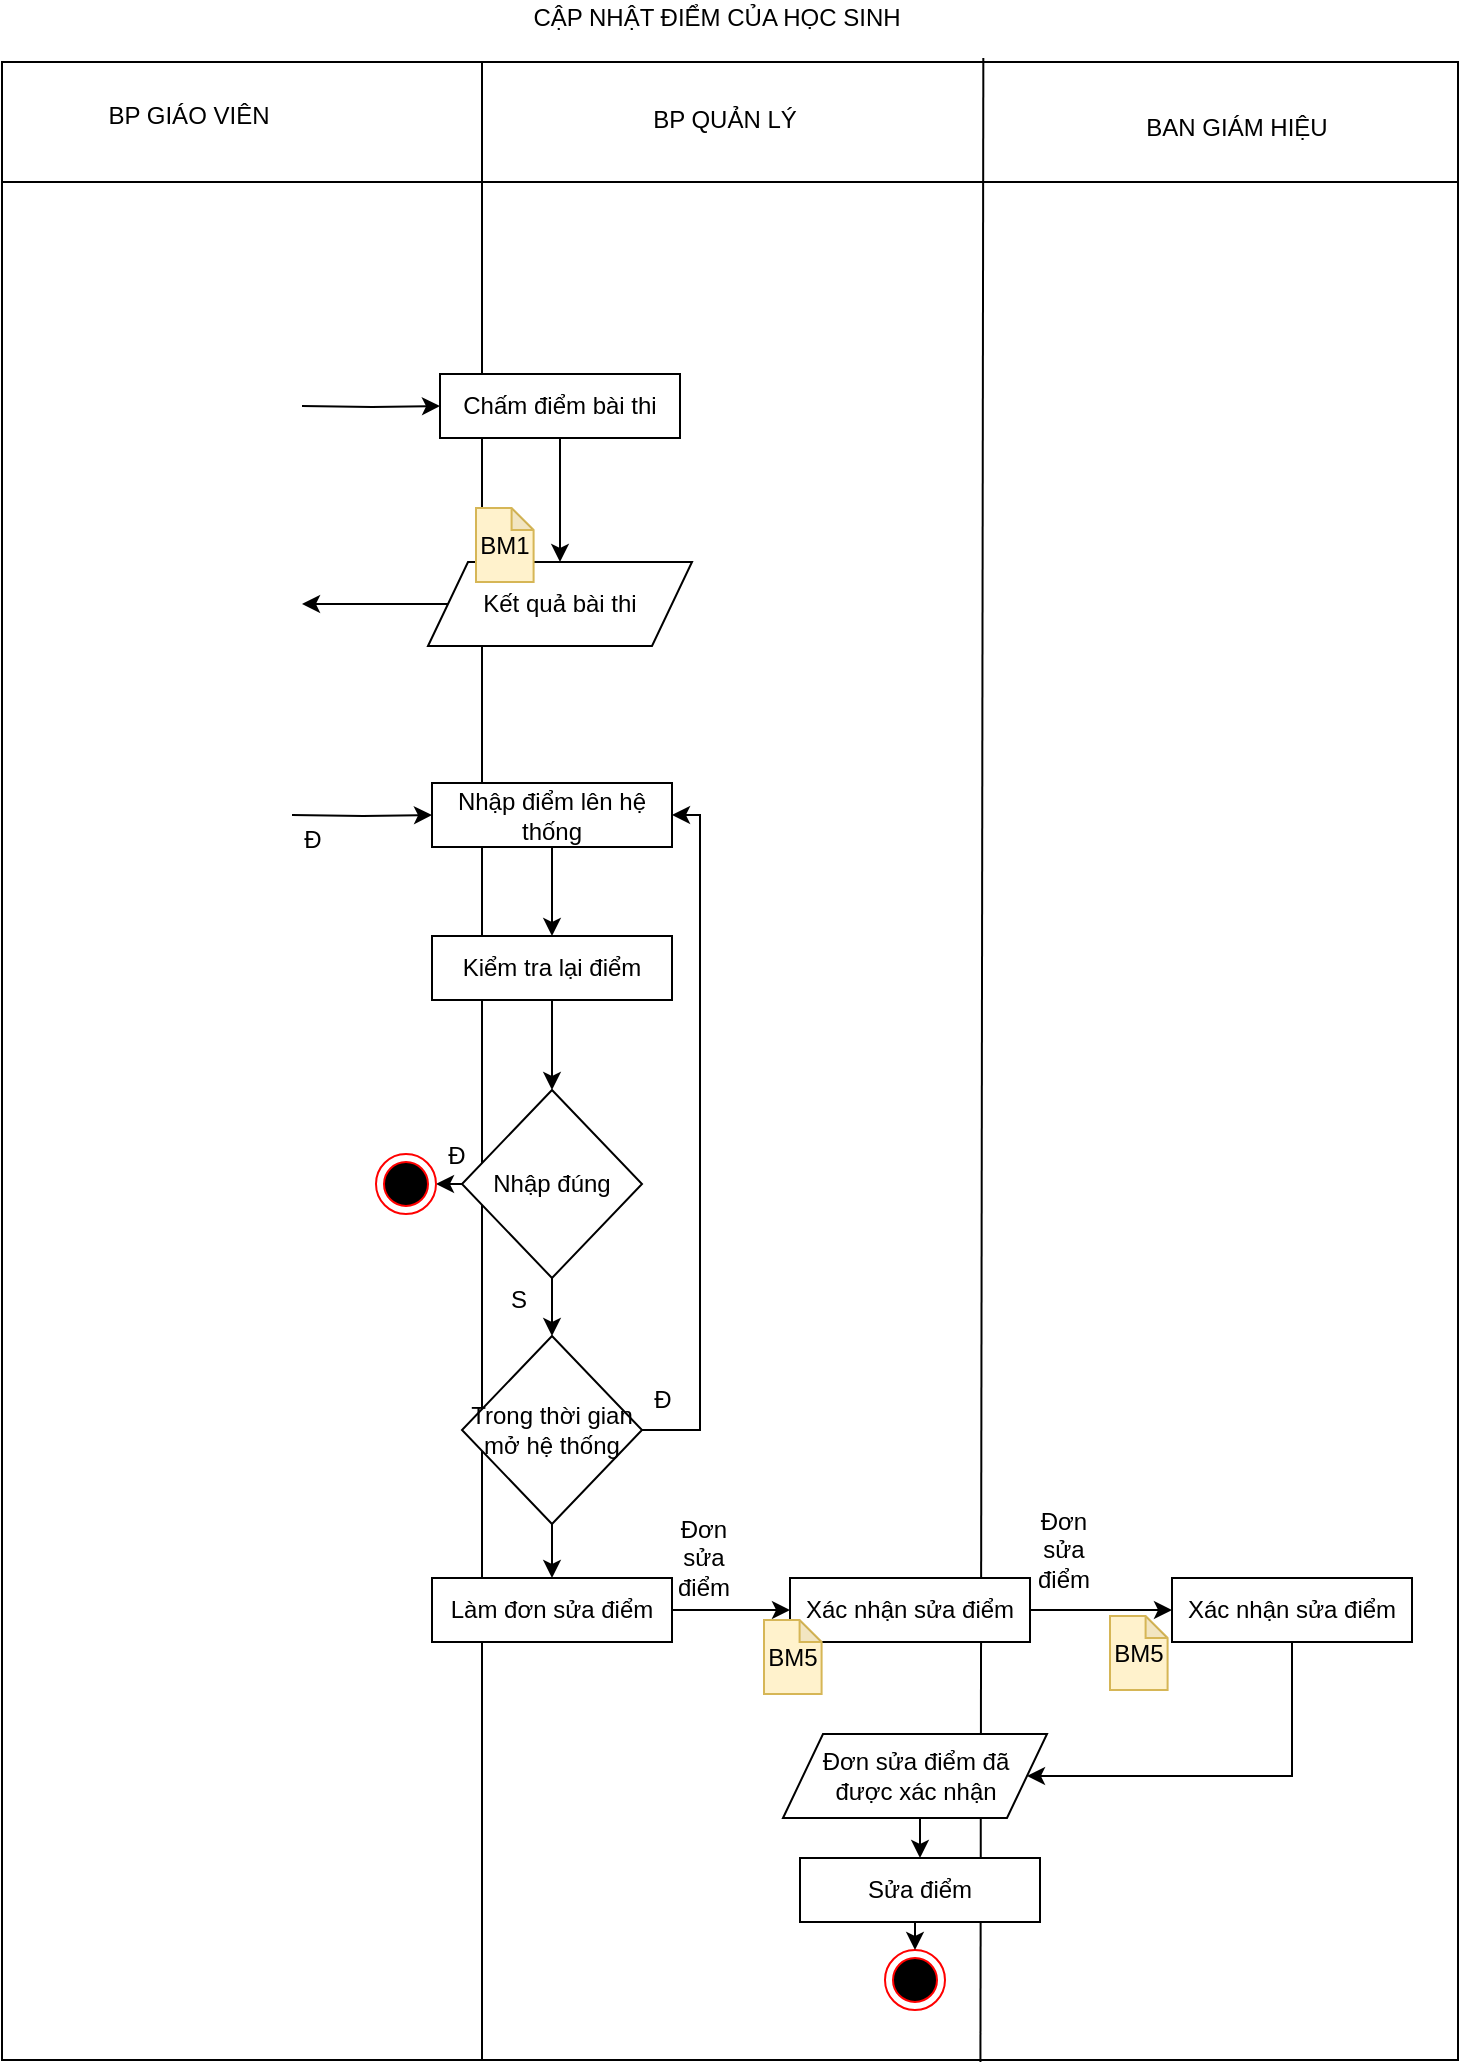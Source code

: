 <mxfile version="14.2.9" type="github">
  <diagram id="GM21wBxc2DHTKVHeBlKp" name="Page-1">
    <mxGraphModel dx="1369" dy="776" grid="0" gridSize="10" guides="1" tooltips="1" connect="1" arrows="1" fold="1" page="1" pageScale="1" pageWidth="850" pageHeight="1100" math="0" shadow="0">
      <root>
        <mxCell id="0" />
        <mxCell id="1" parent="0" />
        <mxCell id="e6wqYFJ9L4pIo_LX10lc-1" value="" style="shape=internalStorage;whiteSpace=wrap;html=1;backgroundOutline=1;dx=240;dy=60;" parent="1" vertex="1">
          <mxGeometry x="77" y="66" width="728" height="999" as="geometry" />
        </mxCell>
        <mxCell id="e6wqYFJ9L4pIo_LX10lc-4" value="BP QUẢN LÝ" style="text;html=1;align=center;verticalAlign=middle;resizable=0;points=[];autosize=1;" parent="1" vertex="1">
          <mxGeometry x="397" y="86" width="81" height="18" as="geometry" />
        </mxCell>
        <mxCell id="e6wqYFJ9L4pIo_LX10lc-8" value="BP GIÁO VIÊN" style="text;html=1;align=center;verticalAlign=middle;resizable=0;points=[];autosize=1;" parent="1" vertex="1">
          <mxGeometry x="125" y="84" width="90" height="18" as="geometry" />
        </mxCell>
        <mxCell id="rJRlgSTPhRBSyXRxf0p6-7" style="edgeStyle=orthogonalEdgeStyle;rounded=0;orthogonalLoop=1;jettySize=auto;html=1;exitX=1;exitY=0.5;exitDx=0;exitDy=0;entryX=0;entryY=0.5;entryDx=0;entryDy=0;" parent="1" target="e6wqYFJ9L4pIo_LX10lc-14" edge="1">
          <mxGeometry relative="1" as="geometry">
            <mxPoint x="227" y="238" as="sourcePoint" />
          </mxGeometry>
        </mxCell>
        <mxCell id="e6wqYFJ9L4pIo_LX10lc-14" value="Chấm điểm bài thi" style="rounded=0;whiteSpace=wrap;html=1;" parent="1" vertex="1">
          <mxGeometry x="296" y="222" width="120" height="32" as="geometry" />
        </mxCell>
        <mxCell id="rJRlgSTPhRBSyXRxf0p6-8" value="" style="endArrow=classic;html=1;exitX=0.5;exitY=1;exitDx=0;exitDy=0;entryX=0.5;entryY=0;entryDx=0;entryDy=0;" parent="1" source="e6wqYFJ9L4pIo_LX10lc-14" target="rJRlgSTPhRBSyXRxf0p6-18" edge="1">
          <mxGeometry width="50" height="50" relative="1" as="geometry">
            <mxPoint x="399" y="423" as="sourcePoint" />
            <mxPoint x="449" y="373" as="targetPoint" />
          </mxGeometry>
        </mxCell>
        <mxCell id="GC9F7-5mukdswa_u3bBy-10" style="edgeStyle=orthogonalEdgeStyle;rounded=0;orthogonalLoop=1;jettySize=auto;html=1;exitX=0;exitY=0.5;exitDx=0;exitDy=0;entryX=1;entryY=0.5;entryDx=0;entryDy=0;" parent="1" source="rJRlgSTPhRBSyXRxf0p6-18" edge="1">
          <mxGeometry relative="1" as="geometry">
            <mxPoint x="227" y="337" as="targetPoint" />
          </mxGeometry>
        </mxCell>
        <mxCell id="rJRlgSTPhRBSyXRxf0p6-18" value="Kết quả bài thi" style="shape=parallelogram;perimeter=parallelogramPerimeter;whiteSpace=wrap;html=1;fixedSize=1;" parent="1" vertex="1">
          <mxGeometry x="290" y="316" width="132" height="42" as="geometry" />
        </mxCell>
        <mxCell id="rJRlgSTPhRBSyXRxf0p6-57" value="CẬP NHẬT ĐIỂM CỦA HỌC SINH" style="text;html=1;align=center;verticalAlign=middle;resizable=0;points=[];autosize=1;" parent="1" vertex="1">
          <mxGeometry x="334" y="35" width="199" height="18" as="geometry" />
        </mxCell>
        <mxCell id="rJRlgSTPhRBSyXRxf0p6-58" value="BM1" style="shape=note;whiteSpace=wrap;html=1;backgroundOutline=1;darkOpacity=0.05;size=11;fillColor=#fff2cc;strokeColor=#d6b656;" parent="1" vertex="1">
          <mxGeometry x="314" y="289" width="28.8" height="37" as="geometry" />
        </mxCell>
        <mxCell id="GC9F7-5mukdswa_u3bBy-1" value="" style="endArrow=none;html=1;entryX=0.674;entryY=-0.002;entryDx=0;entryDy=0;exitX=0.672;exitY=1.001;exitDx=0;exitDy=0;entryPerimeter=0;exitPerimeter=0;" parent="1" source="e6wqYFJ9L4pIo_LX10lc-1" target="e6wqYFJ9L4pIo_LX10lc-1" edge="1">
          <mxGeometry width="50" height="50" relative="1" as="geometry">
            <mxPoint x="563" y="848" as="sourcePoint" />
            <mxPoint x="449" y="373" as="targetPoint" />
          </mxGeometry>
        </mxCell>
        <mxCell id="GC9F7-5mukdswa_u3bBy-3" value="BAN GIÁM HIỆU" style="text;html=1;align=center;verticalAlign=middle;resizable=0;points=[];autosize=1;" parent="1" vertex="1">
          <mxGeometry x="643" y="90" width="101" height="18" as="geometry" />
        </mxCell>
        <mxCell id="GC9F7-5mukdswa_u3bBy-18" style="edgeStyle=orthogonalEdgeStyle;rounded=0;orthogonalLoop=1;jettySize=auto;html=1;exitX=0.5;exitY=1;exitDx=0;exitDy=0;entryX=0.5;entryY=0;entryDx=0;entryDy=0;" parent="1" source="GC9F7-5mukdswa_u3bBy-4" target="GC9F7-5mukdswa_u3bBy-17" edge="1">
          <mxGeometry relative="1" as="geometry" />
        </mxCell>
        <mxCell id="GC9F7-5mukdswa_u3bBy-4" value="Nhập điểm lên hệ thống" style="rounded=0;whiteSpace=wrap;html=1;" parent="1" vertex="1">
          <mxGeometry x="292" y="426.5" width="120" height="32" as="geometry" />
        </mxCell>
        <mxCell id="GC9F7-5mukdswa_u3bBy-12" style="edgeStyle=orthogonalEdgeStyle;rounded=0;orthogonalLoop=1;jettySize=auto;html=1;exitX=1;exitY=0.5;exitDx=0;exitDy=0;entryX=0;entryY=0.5;entryDx=0;entryDy=0;" parent="1" target="GC9F7-5mukdswa_u3bBy-4" edge="1">
          <mxGeometry relative="1" as="geometry">
            <mxPoint x="222" y="442.5" as="sourcePoint" />
          </mxGeometry>
        </mxCell>
        <mxCell id="GC9F7-5mukdswa_u3bBy-13" value="Đ" style="text;html=1;align=center;verticalAlign=middle;resizable=0;points=[];autosize=1;" parent="1" vertex="1">
          <mxGeometry x="222" y="446" width="19" height="18" as="geometry" />
        </mxCell>
        <mxCell id="GC9F7-5mukdswa_u3bBy-20" style="edgeStyle=orthogonalEdgeStyle;rounded=0;orthogonalLoop=1;jettySize=auto;html=1;exitX=0.5;exitY=1;exitDx=0;exitDy=0;entryX=0.5;entryY=0;entryDx=0;entryDy=0;" parent="1" source="GC9F7-5mukdswa_u3bBy-17" target="GC9F7-5mukdswa_u3bBy-19" edge="1">
          <mxGeometry relative="1" as="geometry" />
        </mxCell>
        <mxCell id="GC9F7-5mukdswa_u3bBy-17" value="Kiểm tra lại điểm" style="rounded=0;whiteSpace=wrap;html=1;" parent="1" vertex="1">
          <mxGeometry x="292" y="503" width="120" height="32" as="geometry" />
        </mxCell>
        <mxCell id="GC9F7-5mukdswa_u3bBy-22" style="edgeStyle=orthogonalEdgeStyle;rounded=0;orthogonalLoop=1;jettySize=auto;html=1;exitX=0;exitY=0.5;exitDx=0;exitDy=0;entryX=1;entryY=0.5;entryDx=0;entryDy=0;" parent="1" source="GC9F7-5mukdswa_u3bBy-19" target="GC9F7-5mukdswa_u3bBy-21" edge="1">
          <mxGeometry relative="1" as="geometry" />
        </mxCell>
        <mxCell id="GC9F7-5mukdswa_u3bBy-25" style="edgeStyle=orthogonalEdgeStyle;rounded=0;orthogonalLoop=1;jettySize=auto;html=1;exitX=0.5;exitY=1;exitDx=0;exitDy=0;entryX=0.5;entryY=0;entryDx=0;entryDy=0;" parent="1" source="GC9F7-5mukdswa_u3bBy-19" target="GC9F7-5mukdswa_u3bBy-24" edge="1">
          <mxGeometry relative="1" as="geometry" />
        </mxCell>
        <mxCell id="GC9F7-5mukdswa_u3bBy-19" value="Nhập đúng" style="rhombus;whiteSpace=wrap;html=1;" parent="1" vertex="1">
          <mxGeometry x="307" y="580" width="90" height="94" as="geometry" />
        </mxCell>
        <mxCell id="GC9F7-5mukdswa_u3bBy-21" value="" style="ellipse;html=1;shape=endState;fillColor=#000000;strokeColor=#ff0000;" parent="1" vertex="1">
          <mxGeometry x="264" y="612" width="30" height="30" as="geometry" />
        </mxCell>
        <mxCell id="GC9F7-5mukdswa_u3bBy-23" value="Đ" style="text;html=1;align=center;verticalAlign=middle;resizable=0;points=[];autosize=1;" parent="1" vertex="1">
          <mxGeometry x="294" y="604" width="19" height="18" as="geometry" />
        </mxCell>
        <mxCell id="GC9F7-5mukdswa_u3bBy-26" style="edgeStyle=orthogonalEdgeStyle;rounded=0;orthogonalLoop=1;jettySize=auto;html=1;exitX=1;exitY=0.5;exitDx=0;exitDy=0;entryX=1;entryY=0.5;entryDx=0;entryDy=0;" parent="1" source="GC9F7-5mukdswa_u3bBy-24" target="GC9F7-5mukdswa_u3bBy-4" edge="1">
          <mxGeometry relative="1" as="geometry">
            <Array as="points">
              <mxPoint x="426" y="750" />
              <mxPoint x="426" y="443" />
            </Array>
          </mxGeometry>
        </mxCell>
        <mxCell id="GC9F7-5mukdswa_u3bBy-30" style="edgeStyle=orthogonalEdgeStyle;rounded=0;orthogonalLoop=1;jettySize=auto;html=1;exitX=0.5;exitY=1;exitDx=0;exitDy=0;" parent="1" source="GC9F7-5mukdswa_u3bBy-24" target="GC9F7-5mukdswa_u3bBy-29" edge="1">
          <mxGeometry relative="1" as="geometry" />
        </mxCell>
        <mxCell id="GC9F7-5mukdswa_u3bBy-24" value="Trong thời gian mở hệ thống" style="rhombus;whiteSpace=wrap;html=1;" parent="1" vertex="1">
          <mxGeometry x="307" y="703" width="90" height="94" as="geometry" />
        </mxCell>
        <mxCell id="GC9F7-5mukdswa_u3bBy-27" value="Đ" style="text;html=1;align=center;verticalAlign=middle;resizable=0;points=[];autosize=1;" parent="1" vertex="1">
          <mxGeometry x="397" y="726" width="19" height="18" as="geometry" />
        </mxCell>
        <mxCell id="GC9F7-5mukdswa_u3bBy-28" value="S" style="text;html=1;align=center;verticalAlign=middle;resizable=0;points=[];autosize=1;" parent="1" vertex="1">
          <mxGeometry x="326" y="676" width="18" height="18" as="geometry" />
        </mxCell>
        <mxCell id="GC9F7-5mukdswa_u3bBy-32" style="edgeStyle=orthogonalEdgeStyle;rounded=0;orthogonalLoop=1;jettySize=auto;html=1;exitX=1;exitY=0.5;exitDx=0;exitDy=0;entryX=0;entryY=0.5;entryDx=0;entryDy=0;" parent="1" source="GC9F7-5mukdswa_u3bBy-29" target="GC9F7-5mukdswa_u3bBy-31" edge="1">
          <mxGeometry relative="1" as="geometry" />
        </mxCell>
        <mxCell id="GC9F7-5mukdswa_u3bBy-29" value="Làm đơn sửa điểm" style="rounded=0;whiteSpace=wrap;html=1;" parent="1" vertex="1">
          <mxGeometry x="292" y="824" width="120" height="32" as="geometry" />
        </mxCell>
        <mxCell id="GC9F7-5mukdswa_u3bBy-34" style="edgeStyle=orthogonalEdgeStyle;rounded=0;orthogonalLoop=1;jettySize=auto;html=1;exitX=1;exitY=0.5;exitDx=0;exitDy=0;entryX=0;entryY=0.5;entryDx=0;entryDy=0;" parent="1" source="GC9F7-5mukdswa_u3bBy-31" target="GC9F7-5mukdswa_u3bBy-33" edge="1">
          <mxGeometry relative="1" as="geometry" />
        </mxCell>
        <mxCell id="GC9F7-5mukdswa_u3bBy-31" value="Xác nhận sửa điểm" style="rounded=0;whiteSpace=wrap;html=1;" parent="1" vertex="1">
          <mxGeometry x="471" y="824" width="120" height="32" as="geometry" />
        </mxCell>
        <mxCell id="GC9F7-5mukdswa_u3bBy-43" style="edgeStyle=orthogonalEdgeStyle;rounded=0;orthogonalLoop=1;jettySize=auto;html=1;exitX=0.5;exitY=1;exitDx=0;exitDy=0;entryX=1;entryY=0.5;entryDx=0;entryDy=0;" parent="1" source="GC9F7-5mukdswa_u3bBy-33" target="GC9F7-5mukdswa_u3bBy-42" edge="1">
          <mxGeometry relative="1" as="geometry">
            <Array as="points">
              <mxPoint x="722" y="923" />
            </Array>
          </mxGeometry>
        </mxCell>
        <mxCell id="GC9F7-5mukdswa_u3bBy-33" value="Xác nhận sửa điểm" style="rounded=0;whiteSpace=wrap;html=1;" parent="1" vertex="1">
          <mxGeometry x="662" y="824" width="120" height="32" as="geometry" />
        </mxCell>
        <mxCell id="GC9F7-5mukdswa_u3bBy-35" value="BM5" style="shape=note;whiteSpace=wrap;html=1;backgroundOutline=1;darkOpacity=0.05;size=11;fillColor=#fff2cc;strokeColor=#d6b656;" parent="1" vertex="1">
          <mxGeometry x="458" y="845" width="28.8" height="37" as="geometry" />
        </mxCell>
        <mxCell id="GC9F7-5mukdswa_u3bBy-38" value="Đơn sửa điểm" style="text;html=1;strokeColor=none;fillColor=none;align=center;verticalAlign=middle;whiteSpace=wrap;rounded=0;" parent="1" vertex="1">
          <mxGeometry x="408" y="784" width="40" height="59" as="geometry" />
        </mxCell>
        <mxCell id="GC9F7-5mukdswa_u3bBy-40" value="Đơn sửa điểm" style="text;html=1;strokeColor=none;fillColor=none;align=center;verticalAlign=middle;whiteSpace=wrap;rounded=0;" parent="1" vertex="1">
          <mxGeometry x="588" y="780" width="40" height="59" as="geometry" />
        </mxCell>
        <mxCell id="GC9F7-5mukdswa_u3bBy-41" value="BM5" style="shape=note;whiteSpace=wrap;html=1;backgroundOutline=1;darkOpacity=0.05;size=11;fillColor=#fff2cc;strokeColor=#d6b656;" parent="1" vertex="1">
          <mxGeometry x="631" y="843" width="28.8" height="37" as="geometry" />
        </mxCell>
        <mxCell id="GC9F7-5mukdswa_u3bBy-46" style="edgeStyle=orthogonalEdgeStyle;rounded=0;orthogonalLoop=1;jettySize=auto;html=1;exitX=0.5;exitY=1;exitDx=0;exitDy=0;entryX=0.5;entryY=0;entryDx=0;entryDy=0;" parent="1" source="GC9F7-5mukdswa_u3bBy-42" target="GC9F7-5mukdswa_u3bBy-45" edge="1">
          <mxGeometry relative="1" as="geometry" />
        </mxCell>
        <mxCell id="GC9F7-5mukdswa_u3bBy-42" value="&lt;div&gt;Đơn sửa điểm đã &lt;br&gt;&lt;/div&gt;&lt;div&gt;được xác nhận&lt;/div&gt;" style="shape=parallelogram;perimeter=parallelogramPerimeter;whiteSpace=wrap;html=1;fixedSize=1;" parent="1" vertex="1">
          <mxGeometry x="467.5" y="902" width="132" height="42" as="geometry" />
        </mxCell>
        <mxCell id="GC9F7-5mukdswa_u3bBy-44" value="" style="ellipse;html=1;shape=endState;fillColor=#000000;strokeColor=#ff0000;" parent="1" vertex="1">
          <mxGeometry x="518.5" y="1010" width="30" height="30" as="geometry" />
        </mxCell>
        <mxCell id="GC9F7-5mukdswa_u3bBy-47" style="edgeStyle=orthogonalEdgeStyle;rounded=0;orthogonalLoop=1;jettySize=auto;html=1;exitX=0.5;exitY=1;exitDx=0;exitDy=0;entryX=0.5;entryY=0;entryDx=0;entryDy=0;" parent="1" source="GC9F7-5mukdswa_u3bBy-45" target="GC9F7-5mukdswa_u3bBy-44" edge="1">
          <mxGeometry relative="1" as="geometry" />
        </mxCell>
        <mxCell id="GC9F7-5mukdswa_u3bBy-45" value="Sửa điểm" style="rounded=0;whiteSpace=wrap;html=1;" parent="1" vertex="1">
          <mxGeometry x="476" y="964" width="120" height="32" as="geometry" />
        </mxCell>
      </root>
    </mxGraphModel>
  </diagram>
</mxfile>
